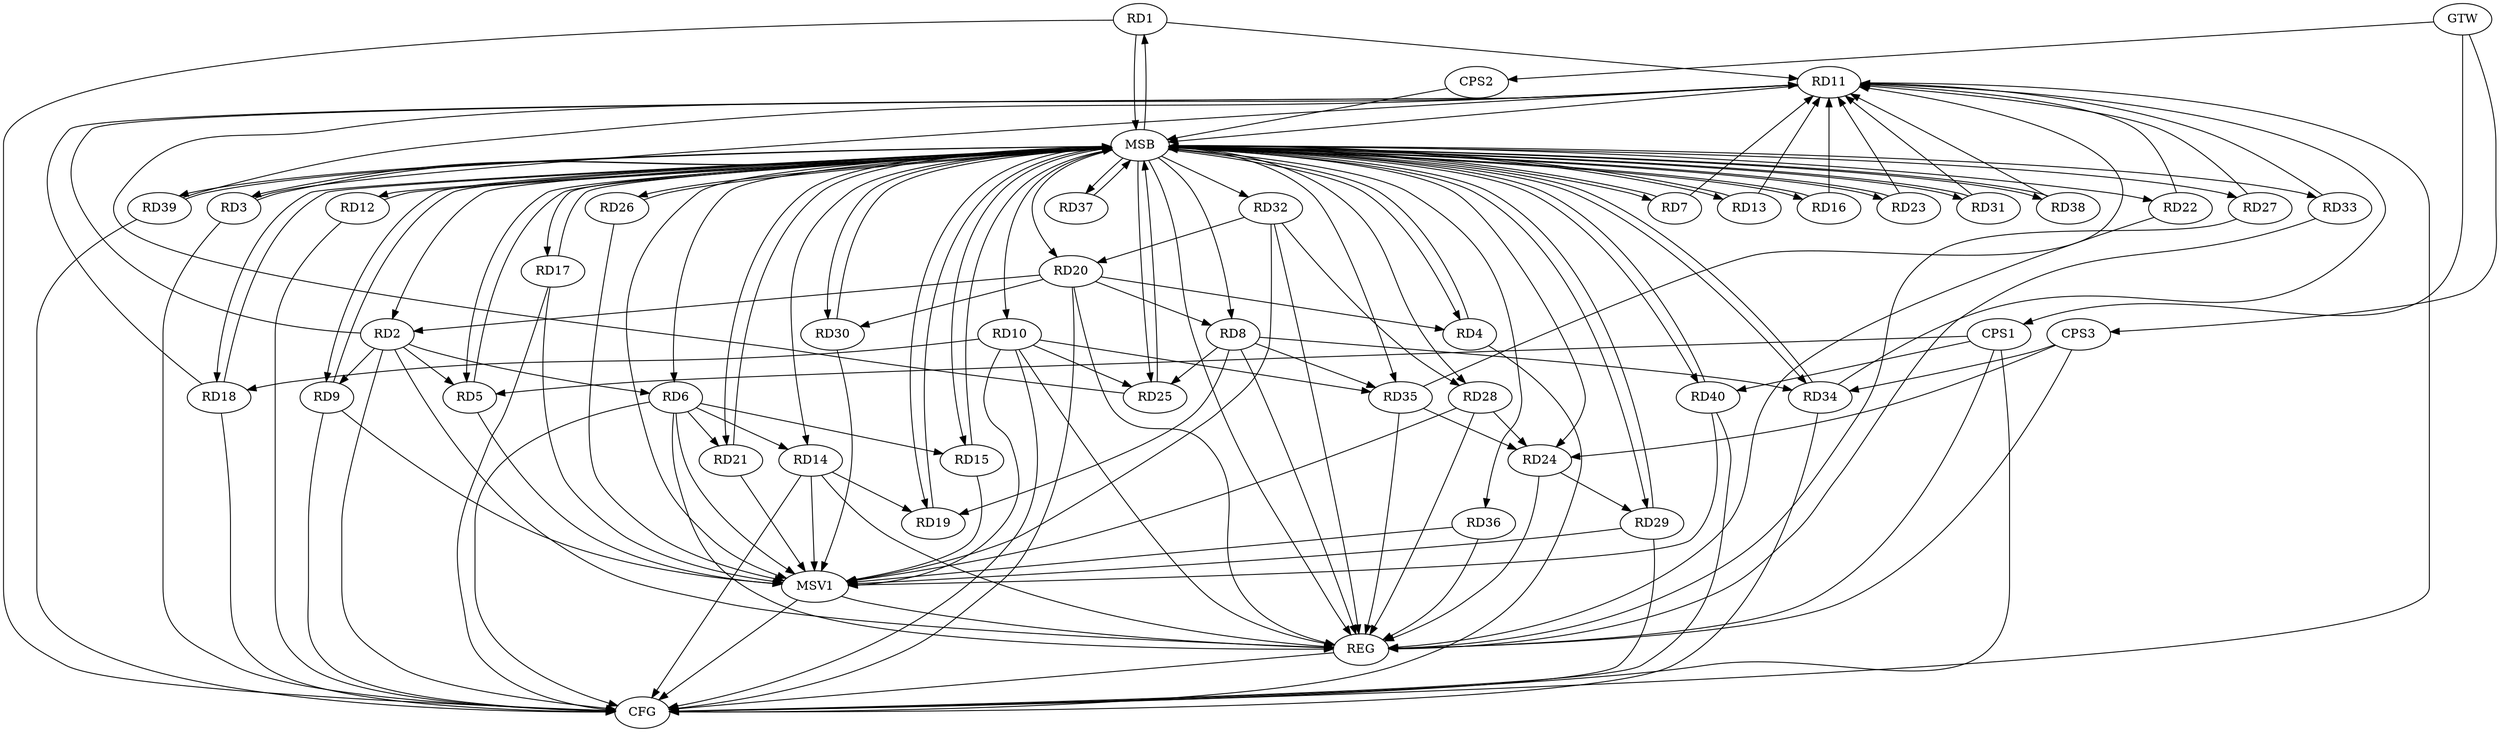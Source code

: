 strict digraph G {
  RD1 [ label="RD1" ];
  RD2 [ label="RD2" ];
  RD3 [ label="RD3" ];
  RD4 [ label="RD4" ];
  RD5 [ label="RD5" ];
  RD6 [ label="RD6" ];
  RD7 [ label="RD7" ];
  RD8 [ label="RD8" ];
  RD9 [ label="RD9" ];
  RD10 [ label="RD10" ];
  RD11 [ label="RD11" ];
  RD12 [ label="RD12" ];
  RD13 [ label="RD13" ];
  RD14 [ label="RD14" ];
  RD15 [ label="RD15" ];
  RD16 [ label="RD16" ];
  RD17 [ label="RD17" ];
  RD18 [ label="RD18" ];
  RD19 [ label="RD19" ];
  RD20 [ label="RD20" ];
  RD21 [ label="RD21" ];
  RD22 [ label="RD22" ];
  RD23 [ label="RD23" ];
  RD24 [ label="RD24" ];
  RD25 [ label="RD25" ];
  RD26 [ label="RD26" ];
  RD27 [ label="RD27" ];
  RD28 [ label="RD28" ];
  RD29 [ label="RD29" ];
  RD30 [ label="RD30" ];
  RD31 [ label="RD31" ];
  RD32 [ label="RD32" ];
  RD33 [ label="RD33" ];
  RD34 [ label="RD34" ];
  RD35 [ label="RD35" ];
  RD36 [ label="RD36" ];
  RD37 [ label="RD37" ];
  RD38 [ label="RD38" ];
  RD39 [ label="RD39" ];
  RD40 [ label="RD40" ];
  CPS1 [ label="CPS1" ];
  CPS2 [ label="CPS2" ];
  CPS3 [ label="CPS3" ];
  GTW [ label="GTW" ];
  REG [ label="REG" ];
  MSB [ label="MSB" ];
  CFG [ label="CFG" ];
  MSV1 [ label="MSV1" ];
  RD2 -> RD5;
  RD2 -> RD6;
  RD2 -> RD9;
  RD20 -> RD2;
  RD20 -> RD4;
  RD6 -> RD14;
  RD6 -> RD15;
  RD6 -> RD21;
  RD8 -> RD19;
  RD20 -> RD8;
  RD8 -> RD25;
  RD8 -> RD34;
  RD8 -> RD35;
  RD10 -> RD18;
  RD10 -> RD25;
  RD10 -> RD35;
  RD14 -> RD19;
  RD20 -> RD30;
  RD32 -> RD20;
  RD28 -> RD24;
  RD24 -> RD29;
  RD35 -> RD24;
  RD32 -> RD28;
  CPS1 -> RD40;
  CPS1 -> RD5;
  CPS3 -> RD34;
  CPS3 -> RD24;
  GTW -> CPS1;
  GTW -> CPS2;
  GTW -> CPS3;
  RD2 -> REG;
  RD6 -> REG;
  RD8 -> REG;
  RD10 -> REG;
  RD14 -> REG;
  RD20 -> REG;
  RD22 -> REG;
  RD24 -> REG;
  RD27 -> REG;
  RD28 -> REG;
  RD32 -> REG;
  RD33 -> REG;
  RD35 -> REG;
  RD36 -> REG;
  CPS1 -> REG;
  CPS3 -> REG;
  RD1 -> MSB;
  MSB -> RD22;
  MSB -> REG;
  RD3 -> MSB;
  MSB -> RD8;
  MSB -> RD12;
  MSB -> RD33;
  MSB -> RD36;
  RD4 -> MSB;
  MSB -> RD13;
  MSB -> RD28;
  MSB -> RD31;
  RD5 -> MSB;
  MSB -> RD6;
  MSB -> RD14;
  MSB -> RD18;
  MSB -> RD21;
  MSB -> RD24;
  MSB -> RD25;
  RD7 -> MSB;
  MSB -> RD3;
  MSB -> RD9;
  MSB -> RD30;
  MSB -> RD37;
  RD9 -> MSB;
  MSB -> RD4;
  MSB -> RD23;
  MSB -> RD35;
  RD11 -> MSB;
  MSB -> RD32;
  RD12 -> MSB;
  MSB -> RD15;
  MSB -> RD29;
  RD13 -> MSB;
  MSB -> RD38;
  MSB -> RD39;
  RD15 -> MSB;
  MSB -> RD10;
  MSB -> RD34;
  RD16 -> MSB;
  RD17 -> MSB;
  MSB -> RD7;
  RD18 -> MSB;
  MSB -> RD19;
  RD19 -> MSB;
  MSB -> RD1;
  RD21 -> MSB;
  MSB -> RD16;
  RD23 -> MSB;
  MSB -> RD2;
  RD25 -> MSB;
  MSB -> RD40;
  RD26 -> MSB;
  MSB -> RD5;
  RD29 -> MSB;
  RD30 -> MSB;
  RD31 -> MSB;
  MSB -> RD27;
  RD34 -> MSB;
  MSB -> RD20;
  RD37 -> MSB;
  RD38 -> MSB;
  MSB -> RD26;
  RD39 -> MSB;
  RD40 -> MSB;
  MSB -> RD17;
  CPS2 -> MSB;
  RD12 -> CFG;
  RD2 -> CFG;
  RD34 -> CFG;
  RD39 -> CFG;
  RD6 -> CFG;
  CPS1 -> CFG;
  RD10 -> CFG;
  RD14 -> CFG;
  RD29 -> CFG;
  RD9 -> CFG;
  RD11 -> CFG;
  RD1 -> CFG;
  RD18 -> CFG;
  RD4 -> CFG;
  RD3 -> CFG;
  RD20 -> CFG;
  RD40 -> CFG;
  RD17 -> CFG;
  REG -> CFG;
  RD34 -> RD11;
  RD18 -> RD11;
  RD13 -> RD11;
  RD16 -> RD11;
  RD27 -> RD11;
  RD39 -> RD11;
  RD33 -> RD11;
  RD31 -> RD11;
  RD23 -> RD11;
  RD3 -> RD11;
  RD2 -> RD11;
  RD1 -> RD11;
  RD25 -> RD11;
  RD35 -> RD11;
  RD38 -> RD11;
  RD7 -> RD11;
  RD22 -> RD11;
  RD6 -> MSV1;
  RD10 -> MSV1;
  RD28 -> MSV1;
  RD32 -> MSV1;
  RD36 -> MSV1;
  MSB -> MSV1;
  RD5 -> MSV1;
  RD14 -> MSV1;
  RD40 -> MSV1;
  RD17 -> MSV1;
  RD29 -> MSV1;
  RD15 -> MSV1;
  RD26 -> MSV1;
  RD9 -> MSV1;
  RD30 -> MSV1;
  RD21 -> MSV1;
  MSV1 -> REG;
  MSV1 -> CFG;
}
